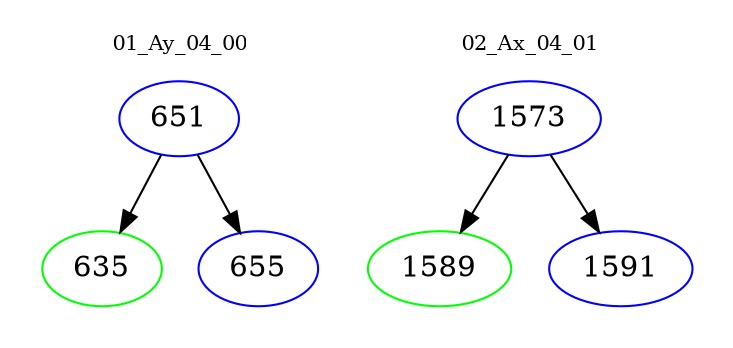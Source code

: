 digraph{
subgraph cluster_0 {
color = white
label = "01_Ay_04_00";
fontsize=10;
T0_651 [label="651", color="blue"]
T0_651 -> T0_635 [color="black"]
T0_635 [label="635", color="green"]
T0_651 -> T0_655 [color="black"]
T0_655 [label="655", color="blue"]
}
subgraph cluster_1 {
color = white
label = "02_Ax_04_01";
fontsize=10;
T1_1573 [label="1573", color="blue"]
T1_1573 -> T1_1589 [color="black"]
T1_1589 [label="1589", color="green"]
T1_1573 -> T1_1591 [color="black"]
T1_1591 [label="1591", color="blue"]
}
}
